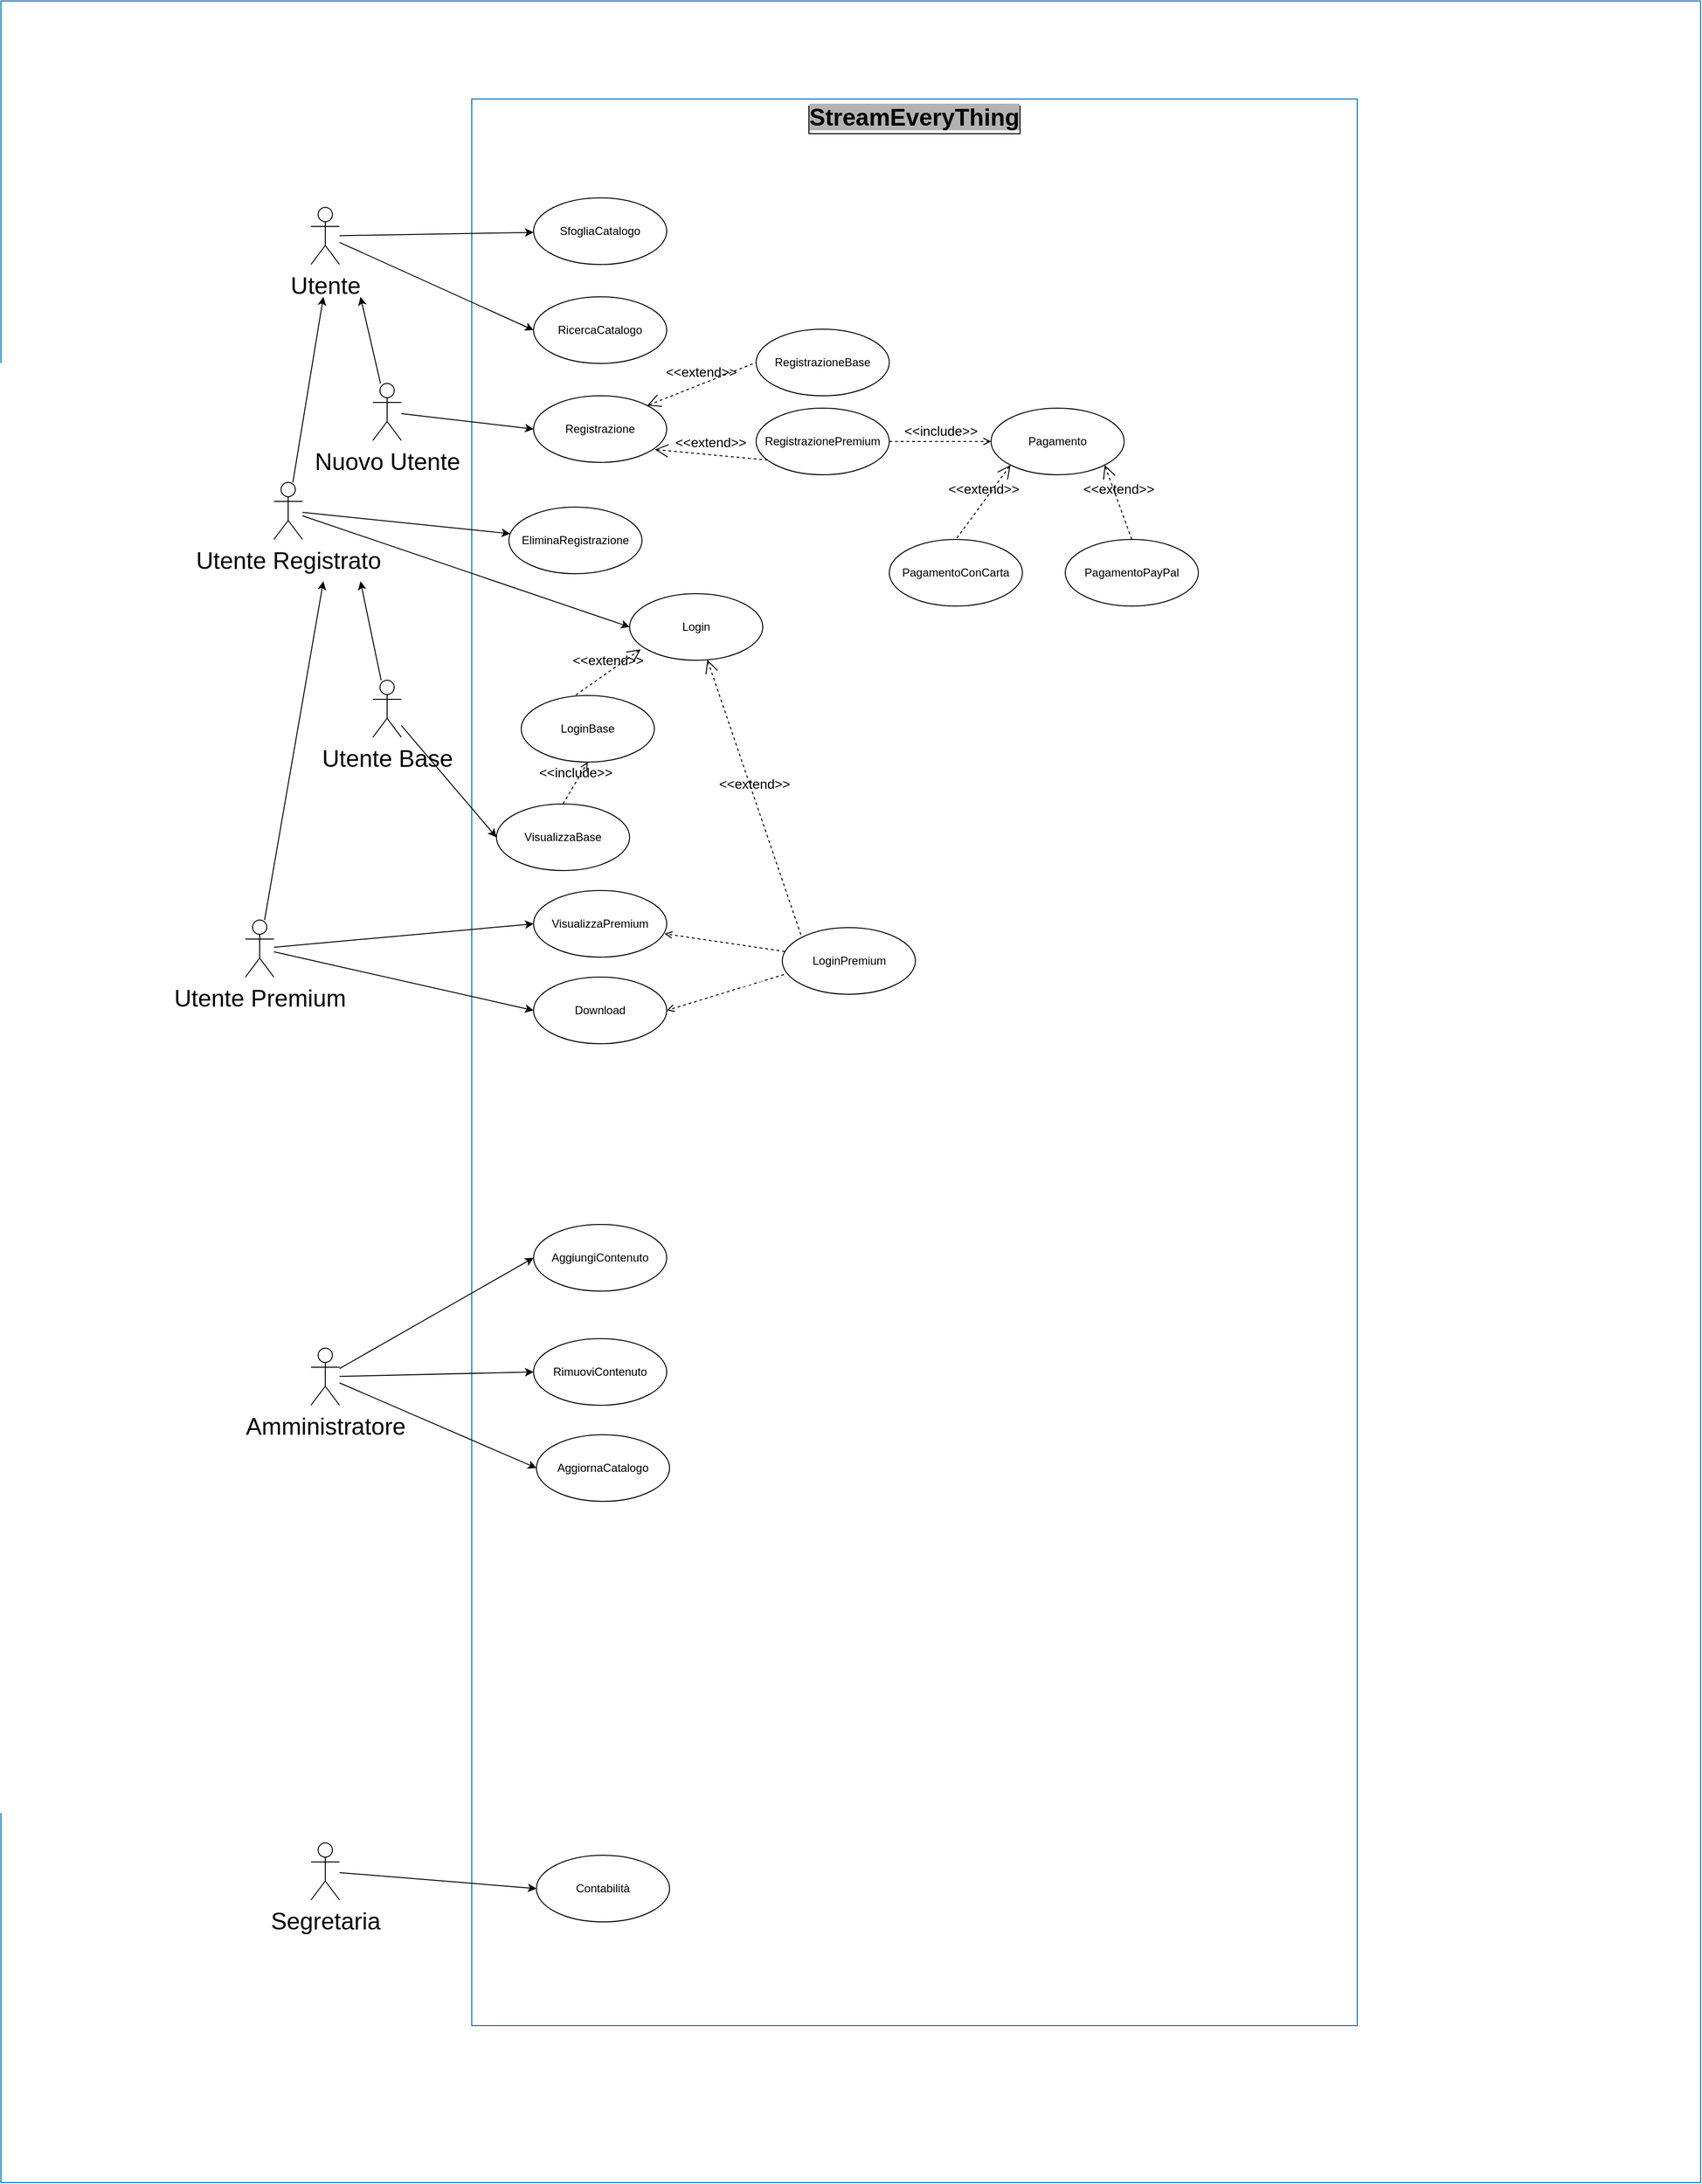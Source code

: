 <mxfile>
    <diagram id="9rPb7q59lYBt4KdnW0-p" name="Pagina-1">
        <mxGraphModel dx="2163" dy="2157" grid="0" gridSize="13" guides="1" tooltips="1" connect="1" arrows="1" fold="1" page="1" pageScale="1" pageWidth="1169" pageHeight="827" background="#FFFFFF" math="0" shadow="0">
            <root>
                <mxCell id="0"/>
                <mxCell id="1" parent="0"/>
                <mxCell id="83" value="&lt;p style=&quot;margin: 0px; font-variant-numeric: normal; font-variant-east-asian: normal; font-variant-alternates: normal; font-kerning: auto; font-optical-sizing: auto; font-feature-settings: normal; font-variation-settings: normal; font-variant-position: normal; font-stretch: normal; line-height: 190%; text-align: start;&quot; class=&quot;p1&quot;&gt;&lt;font style=&quot;font-size: 25px;&quot;&gt;StreamEveryThing&lt;/font&gt;&lt;/p&gt;" style="shape=rect;html=1;verticalAlign=top;fontStyle=1;whiteSpace=wrap;align=center;labelBackgroundColor=none;fontColor=none;labelBorderColor=#000000;fillColor=none;strokeColor=#006EAF;noLabel=1;" vertex="1" parent="1">
                    <mxGeometry x="260" y="64" width="1787" height="2293" as="geometry"/>
                </mxCell>
                <mxCell id="3" value="&lt;p style=&quot;margin: 0px; font-variant-numeric: normal; font-variant-east-asian: normal; font-variant-alternates: normal; font-kerning: auto; font-optical-sizing: auto; font-feature-settings: normal; font-variation-settings: normal; font-variant-position: normal; font-stretch: normal; line-height: 190%; text-align: start;&quot; class=&quot;p1&quot;&gt;&lt;font color=&quot;#000000&quot; style=&quot;font-size: 25px; background-color: rgb(179, 179, 179);&quot;&gt;StreamEveryThing&lt;/font&gt;&lt;/p&gt;" style="shape=rect;html=1;verticalAlign=top;fontStyle=1;whiteSpace=wrap;align=center;labelBackgroundColor=default;fontColor=#ffffff;labelBorderColor=#000000;fillColor=none;strokeColor=#006EAF;" vertex="1" parent="1">
                    <mxGeometry x="755" y="167" width="931" height="2025" as="geometry"/>
                </mxCell>
                <mxCell id="5" value="SfogliaCatalogo" style="ellipse;whiteSpace=wrap;html=1;fontColor=default;labelBackgroundColor=none;" vertex="1" parent="1">
                    <mxGeometry x="820" y="271" width="140" height="70" as="geometry"/>
                </mxCell>
                <mxCell id="10" value="Registrazione" style="ellipse;whiteSpace=wrap;html=1;fontColor=#000000;" vertex="1" parent="1">
                    <mxGeometry x="820" y="479" width="140" height="70" as="geometry"/>
                </mxCell>
                <mxCell id="11" value="RicercaCatalogo" style="ellipse;whiteSpace=wrap;html=1;fontColor=#000000;" vertex="1" parent="1">
                    <mxGeometry x="820" y="375" width="140" height="70" as="geometry"/>
                </mxCell>
                <mxCell id="12" value="Login" style="ellipse;whiteSpace=wrap;html=1;fontColor=#000000;" vertex="1" parent="1">
                    <mxGeometry x="921" y="687" width="140" height="70" as="geometry"/>
                </mxCell>
                <mxCell id="14" value="VisualizzaBase" style="ellipse;whiteSpace=wrap;html=1;fontColor=#000000;" vertex="1" parent="1">
                    <mxGeometry x="781" y="908" width="140" height="70" as="geometry"/>
                </mxCell>
                <mxCell id="15" value="VisualizzaPremium" style="ellipse;whiteSpace=wrap;html=1;fontColor=#000000;" vertex="1" parent="1">
                    <mxGeometry x="820" y="999" width="140" height="70" as="geometry"/>
                </mxCell>
                <mxCell id="16" value="Download" style="ellipse;whiteSpace=wrap;html=1;fontColor=#000000;" vertex="1" parent="1">
                    <mxGeometry x="820" y="1090" width="140" height="70" as="geometry"/>
                </mxCell>
                <mxCell id="17" value="EliminaRegistrazione" style="ellipse;whiteSpace=wrap;html=1;fontColor=#000000;" vertex="1" parent="1">
                    <mxGeometry x="794" y="596" width="140" height="70" as="geometry"/>
                </mxCell>
                <mxCell id="19" value="AggiungiContenuto" style="ellipse;whiteSpace=wrap;html=1;fontColor=#000000;" vertex="1" parent="1">
                    <mxGeometry x="820" y="1350" width="140" height="70" as="geometry"/>
                </mxCell>
                <mxCell id="20" value="RimuoviContenuto" style="ellipse;whiteSpace=wrap;html=1;fontColor=#000000;" vertex="1" parent="1">
                    <mxGeometry x="820" y="1470" width="140" height="70" as="geometry"/>
                </mxCell>
                <mxCell id="31" style="edgeStyle=none;html=1;fontSize=25;fontColor=#FFFFFF;" edge="1" parent="1" source="22" target="5">
                    <mxGeometry relative="1" as="geometry"/>
                </mxCell>
                <mxCell id="32" style="edgeStyle=none;html=1;entryX=0;entryY=0.5;entryDx=0;entryDy=0;fontSize=25;fontColor=#FFFFFF;" edge="1" parent="1" source="22" target="11">
                    <mxGeometry relative="1" as="geometry"/>
                </mxCell>
                <mxCell id="22" value="Utente" style="shape=umlActor;html=1;verticalLabelPosition=bottom;verticalAlign=top;align=center;fontSize=25;fontColor=#000000;" vertex="1" parent="1">
                    <mxGeometry x="586" y="281" width="30" height="60" as="geometry"/>
                </mxCell>
                <mxCell id="26" style="edgeStyle=none;html=1;fontSize=25;fontColor=#FFFFFF;" edge="1" parent="1" source="23">
                    <mxGeometry relative="1" as="geometry">
                        <mxPoint x="638" y="375" as="targetPoint"/>
                    </mxGeometry>
                </mxCell>
                <mxCell id="27" style="edgeStyle=none;html=1;entryX=0;entryY=0.5;entryDx=0;entryDy=0;fontSize=25;fontColor=#FFFFFF;" edge="1" parent="1" source="23" target="10">
                    <mxGeometry relative="1" as="geometry"/>
                </mxCell>
                <mxCell id="23" value="Nuovo Utente" style="shape=umlActor;html=1;verticalLabelPosition=bottom;verticalAlign=top;align=center;fontSize=25;fontColor=#000000;" vertex="1" parent="1">
                    <mxGeometry x="651" y="466" width="30" height="60" as="geometry"/>
                </mxCell>
                <mxCell id="29" style="edgeStyle=none;html=1;entryX=0;entryY=0.5;entryDx=0;entryDy=0;fontSize=25;fontColor=#FFFFFF;" edge="1" parent="1" source="28" target="12">
                    <mxGeometry relative="1" as="geometry"/>
                </mxCell>
                <mxCell id="30" style="edgeStyle=none;html=1;fontSize=25;fontColor=#FFFFFF;" edge="1" parent="1" source="28">
                    <mxGeometry relative="1" as="geometry">
                        <mxPoint x="599" y="375" as="targetPoint"/>
                    </mxGeometry>
                </mxCell>
                <mxCell id="56" style="edgeStyle=none;html=1;fontSize=14;fontColor=#FFFFFF;" edge="1" parent="1" source="28" target="17">
                    <mxGeometry relative="1" as="geometry"/>
                </mxCell>
                <mxCell id="28" value="Utente Registrato" style="shape=umlActor;html=1;verticalLabelPosition=bottom;verticalAlign=top;align=center;fontSize=25;fontColor=#000000;" vertex="1" parent="1">
                    <mxGeometry x="547" y="570" width="30" height="60" as="geometry"/>
                </mxCell>
                <mxCell id="34" value="LoginBase" style="ellipse;whiteSpace=wrap;html=1;fontColor=#000000;" vertex="1" parent="1">
                    <mxGeometry x="807" y="794" width="140" height="70" as="geometry"/>
                </mxCell>
                <mxCell id="35" value="LoginPremium" style="ellipse;whiteSpace=wrap;html=1;fontColor=#000000;" vertex="1" parent="1">
                    <mxGeometry x="1081.5" y="1038" width="140" height="70" as="geometry"/>
                </mxCell>
                <mxCell id="36" value="&lt;font style=&quot;font-size: 14px;&quot;&gt;&amp;lt;&amp;lt;extend&amp;gt;&amp;gt;&lt;/font&gt;" style="edgeStyle=none;html=1;startArrow=open;endArrow=none;startSize=12;verticalAlign=bottom;dashed=1;labelBackgroundColor=none;fontSize=25;fontColor=#000000;entryX=0;entryY=0;entryDx=0;entryDy=0;" edge="1" parent="1" source="12" target="35">
                    <mxGeometry x="-0.015" width="160" relative="1" as="geometry">
                        <mxPoint x="911" y="682.75" as="sourcePoint"/>
                        <mxPoint x="1028" y="682.75" as="targetPoint"/>
                        <mxPoint as="offset"/>
                    </mxGeometry>
                </mxCell>
                <mxCell id="39" value="&lt;font style=&quot;font-size: 14px;&quot;&gt;&amp;lt;&amp;lt;extend&amp;gt;&amp;gt;&lt;/font&gt;" style="edgeStyle=none;html=1;startArrow=open;endArrow=none;startSize=12;verticalAlign=bottom;dashed=1;labelBackgroundColor=none;fontSize=25;fontColor=#000000;entryX=0.404;entryY=0.001;entryDx=0;entryDy=0;entryPerimeter=0;exitX=0.083;exitY=0.836;exitDx=0;exitDy=0;exitPerimeter=0;" edge="1" parent="1" source="12" target="34">
                    <mxGeometry x="-0.009" width="160" relative="1" as="geometry">
                        <mxPoint x="933.871" y="612.384" as="sourcePoint"/>
                        <mxPoint x="1041" y="609" as="targetPoint"/>
                        <mxPoint as="offset"/>
                    </mxGeometry>
                </mxCell>
                <mxCell id="41" value="&lt;font style=&quot;font-size: 14px;&quot;&gt;&amp;lt;&amp;lt;extend&amp;gt;&amp;gt;&lt;/font&gt;" style="edgeStyle=none;html=1;startArrow=open;endArrow=none;startSize=12;verticalAlign=bottom;dashed=1;labelBackgroundColor=none;fontSize=25;fontColor=#000000;entryX=0.082;entryY=0.779;entryDx=0;entryDy=0;entryPerimeter=0;exitX=0.911;exitY=0.807;exitDx=0;exitDy=0;exitPerimeter=0;" edge="1" parent="1" source="10" target="44">
                    <mxGeometry x="-0.015" width="160" relative="1" as="geometry">
                        <mxPoint x="959.871" y="549.004" as="sourcePoint"/>
                        <mxPoint x="1067" y="545.62" as="targetPoint"/>
                        <mxPoint as="offset"/>
                    </mxGeometry>
                </mxCell>
                <mxCell id="43" value="RegistrazioneBase" style="ellipse;whiteSpace=wrap;html=1;fontColor=#000000;" vertex="1" parent="1">
                    <mxGeometry x="1054" y="409" width="140" height="70" as="geometry"/>
                </mxCell>
                <mxCell id="44" value="RegistrazionePremium" style="ellipse;whiteSpace=wrap;html=1;fontColor=#000000;" vertex="1" parent="1">
                    <mxGeometry x="1054" y="492" width="140" height="70" as="geometry"/>
                </mxCell>
                <mxCell id="45" value="&lt;font style=&quot;font-size: 14px;&quot;&gt;&amp;lt;&amp;lt;extend&amp;gt;&amp;gt;&lt;/font&gt;" style="edgeStyle=none;html=1;startArrow=open;endArrow=none;startSize=12;verticalAlign=bottom;dashed=1;labelBackgroundColor=none;fontSize=25;fontColor=#000000;entryX=0;entryY=0.5;entryDx=0;entryDy=0;exitX=1;exitY=0;exitDx=0;exitDy=0;" edge="1" parent="1" source="10" target="43">
                    <mxGeometry x="-0.015" width="160" relative="1" as="geometry">
                        <mxPoint x="1002.001" y="482.384" as="sourcePoint"/>
                        <mxPoint x="1109.13" y="479.0" as="targetPoint"/>
                        <mxPoint as="offset"/>
                    </mxGeometry>
                </mxCell>
                <mxCell id="49" style="edgeStyle=none;html=1;fontSize=14;fontColor=#FFFFFF;" edge="1" parent="1" source="48">
                    <mxGeometry relative="1" as="geometry">
                        <mxPoint x="638" y="674" as="targetPoint"/>
                    </mxGeometry>
                </mxCell>
                <mxCell id="53" value="" style="edgeStyle=none;html=1;fontSize=14;fontColor=#FFFFFF;entryX=0;entryY=0.5;entryDx=0;entryDy=0;" edge="1" parent="1" source="48" target="14">
                    <mxGeometry relative="1" as="geometry"/>
                </mxCell>
                <mxCell id="48" value="Utente Base" style="shape=umlActor;html=1;verticalLabelPosition=bottom;verticalAlign=top;align=center;fontSize=25;fontColor=#000000;" vertex="1" parent="1">
                    <mxGeometry x="651" y="778" width="30" height="60" as="geometry"/>
                </mxCell>
                <mxCell id="51" style="edgeStyle=none;html=1;fontSize=14;fontColor=#FFFFFF;" edge="1" parent="1" source="50">
                    <mxGeometry relative="1" as="geometry">
                        <mxPoint x="599" y="674" as="targetPoint"/>
                    </mxGeometry>
                </mxCell>
                <mxCell id="54" style="edgeStyle=none;html=1;entryX=0;entryY=0.5;entryDx=0;entryDy=0;fontSize=14;fontColor=#FFFFFF;" edge="1" parent="1" source="50" target="15">
                    <mxGeometry relative="1" as="geometry"/>
                </mxCell>
                <mxCell id="55" style="edgeStyle=none;html=1;entryX=0;entryY=0.5;entryDx=0;entryDy=0;fontSize=14;fontColor=#FFFFFF;" edge="1" parent="1" source="50" target="16">
                    <mxGeometry relative="1" as="geometry"/>
                </mxCell>
                <mxCell id="50" value="Utente Premium" style="shape=umlActor;html=1;verticalLabelPosition=bottom;verticalAlign=top;align=center;fontSize=25;fontColor=#000000;" vertex="1" parent="1">
                    <mxGeometry x="517" y="1030" width="30" height="60" as="geometry"/>
                </mxCell>
                <mxCell id="59" style="edgeStyle=none;html=1;entryX=0;entryY=0.5;entryDx=0;entryDy=0;fontSize=14;fontColor=#FFFFFF;" edge="1" parent="1" source="58" target="19">
                    <mxGeometry relative="1" as="geometry"/>
                </mxCell>
                <mxCell id="60" style="edgeStyle=none;html=1;entryX=0;entryY=0.5;entryDx=0;entryDy=0;fontSize=14;fontColor=#FFFFFF;" edge="1" parent="1" source="58" target="20">
                    <mxGeometry relative="1" as="geometry"/>
                </mxCell>
                <mxCell id="73" style="edgeStyle=none;html=1;entryX=0;entryY=0.5;entryDx=0;entryDy=0;fontSize=14;fontColor=#FFFFFF;" edge="1" parent="1" source="58" target="72">
                    <mxGeometry relative="1" as="geometry"/>
                </mxCell>
                <mxCell id="58" value="Amministratore&lt;br&gt;" style="shape=umlActor;html=1;verticalLabelPosition=bottom;verticalAlign=top;align=center;fontSize=25;fontColor=#000000;" vertex="1" parent="1">
                    <mxGeometry x="586" y="1480" width="30" height="60" as="geometry"/>
                </mxCell>
                <mxCell id="63" style="edgeStyle=none;html=1;entryX=0;entryY=0.5;entryDx=0;entryDy=0;fontSize=14;fontColor=#FFFFFF;" edge="1" parent="1" source="61" target="62">
                    <mxGeometry relative="1" as="geometry"/>
                </mxCell>
                <mxCell id="61" value="Segretaria" style="shape=umlActor;html=1;verticalLabelPosition=bottom;verticalAlign=top;align=center;fontSize=25;fontColor=#000000;" vertex="1" parent="1">
                    <mxGeometry x="586" y="2000" width="30" height="60" as="geometry"/>
                </mxCell>
                <mxCell id="62" value="Contabilità" style="ellipse;whiteSpace=wrap;html=1;fontColor=#000000;" vertex="1" parent="1">
                    <mxGeometry x="823" y="2013" width="140" height="70" as="geometry"/>
                </mxCell>
                <mxCell id="64" value="Pagamento" style="ellipse;whiteSpace=wrap;html=1;fontColor=#000000;" vertex="1" parent="1">
                    <mxGeometry x="1301" y="492" width="140" height="70" as="geometry"/>
                </mxCell>
                <mxCell id="65" value="&amp;lt;&amp;lt;include&amp;gt;&amp;gt;" style="edgeStyle=none;html=1;endArrow=open;verticalAlign=bottom;dashed=1;labelBackgroundColor=none;fontSize=14;fontColor=#000000;exitX=1;exitY=0.5;exitDx=0;exitDy=0;entryX=0;entryY=0.5;entryDx=0;entryDy=0;" edge="1" parent="1" source="44" target="64">
                    <mxGeometry width="160" relative="1" as="geometry">
                        <mxPoint x="1158" y="599.33" as="sourcePoint"/>
                        <mxPoint x="1318" y="599.33" as="targetPoint"/>
                    </mxGeometry>
                </mxCell>
                <mxCell id="66" value="PagamentoConCarta" style="ellipse;whiteSpace=wrap;html=1;fontColor=#000000;" vertex="1" parent="1">
                    <mxGeometry x="1194" y="630" width="140" height="70" as="geometry"/>
                </mxCell>
                <mxCell id="69" value="PagamentoPayPal" style="ellipse;whiteSpace=wrap;html=1;fontColor=#000000;" vertex="1" parent="1">
                    <mxGeometry x="1379" y="630" width="140" height="70" as="geometry"/>
                </mxCell>
                <mxCell id="70" value="&lt;font style=&quot;font-size: 14px;&quot;&gt;&amp;lt;&amp;lt;extend&amp;gt;&amp;gt;&lt;/font&gt;" style="edgeStyle=none;html=1;startArrow=open;endArrow=none;startSize=12;verticalAlign=bottom;dashed=1;labelBackgroundColor=none;fontSize=25;fontColor=#000000;entryX=0.5;entryY=0;entryDx=0;entryDy=0;exitX=0;exitY=1;exitDx=0;exitDy=0;" edge="1" parent="1" source="64" target="66">
                    <mxGeometry x="-0.015" width="160" relative="1" as="geometry">
                        <mxPoint x="960.54" y="548.49" as="sourcePoint"/>
                        <mxPoint x="1078.48" y="559.53" as="targetPoint"/>
                        <mxPoint as="offset"/>
                    </mxGeometry>
                </mxCell>
                <mxCell id="71" value="&lt;font style=&quot;font-size: 14px;&quot;&gt;&amp;lt;&amp;lt;extend&amp;gt;&amp;gt;&lt;/font&gt;" style="edgeStyle=none;html=1;startArrow=open;endArrow=none;startSize=12;verticalAlign=bottom;dashed=1;labelBackgroundColor=none;fontSize=25;fontColor=#000000;entryX=0.5;entryY=0;entryDx=0;entryDy=0;exitX=1;exitY=1;exitDx=0;exitDy=0;" edge="1" parent="1" source="64" target="69">
                    <mxGeometry x="-0.015" width="160" relative="1" as="geometry">
                        <mxPoint x="1334.503" y="564.749" as="sourcePoint"/>
                        <mxPoint x="1277" y="643" as="targetPoint"/>
                        <mxPoint as="offset"/>
                    </mxGeometry>
                </mxCell>
                <mxCell id="72" value="AggiornaCatalogo" style="ellipse;whiteSpace=wrap;html=1;fontColor=#000000;" vertex="1" parent="1">
                    <mxGeometry x="823" y="1571" width="140" height="70" as="geometry"/>
                </mxCell>
                <mxCell id="77" value="&amp;lt;&amp;lt;include&amp;gt;&amp;gt;" style="edgeStyle=none;html=1;endArrow=open;verticalAlign=bottom;dashed=1;labelBackgroundColor=none;fontSize=14;fontColor=#000000;exitX=0.5;exitY=0;exitDx=0;exitDy=0;entryX=0.5;entryY=1;entryDx=0;entryDy=0;" edge="1" parent="1" source="14" target="34">
                    <mxGeometry width="160" relative="1" as="geometry">
                        <mxPoint x="872.0" y="895" as="sourcePoint"/>
                        <mxPoint x="979.0" y="895" as="targetPoint"/>
                    </mxGeometry>
                </mxCell>
                <mxCell id="78" value="&amp;lt;&amp;lt;include&amp;gt;&amp;gt;" style="edgeStyle=none;html=1;endArrow=open;verticalAlign=bottom;dashed=1;labelBackgroundColor=none;fontSize=14;fontColor=#FFFFFF;entryX=0.984;entryY=0.649;entryDx=0;entryDy=0;entryPerimeter=0;" edge="1" parent="1" source="35" target="15">
                    <mxGeometry x="-0.005" width="160" relative="1" as="geometry">
                        <mxPoint x="963.0" y="1072.55" as="sourcePoint"/>
                        <mxPoint x="1070.0" y="1072.55" as="targetPoint"/>
                        <mxPoint as="offset"/>
                    </mxGeometry>
                </mxCell>
                <mxCell id="79" value="&amp;lt;&amp;lt;include&amp;gt;&amp;gt;" style="edgeStyle=none;html=1;endArrow=open;verticalAlign=bottom;dashed=1;labelBackgroundColor=none;fontSize=14;fontColor=#FFFFFF;entryX=1;entryY=0.5;entryDx=0;entryDy=0;exitX=0.013;exitY=0.703;exitDx=0;exitDy=0;exitPerimeter=0;" edge="1" parent="1" source="35" target="16">
                    <mxGeometry width="160" relative="1" as="geometry">
                        <mxPoint x="1097.289" y="1076.218" as="sourcePoint"/>
                        <mxPoint x="970.76" y="1057.43" as="targetPoint"/>
                    </mxGeometry>
                </mxCell>
            </root>
        </mxGraphModel>
    </diagram>
</mxfile>